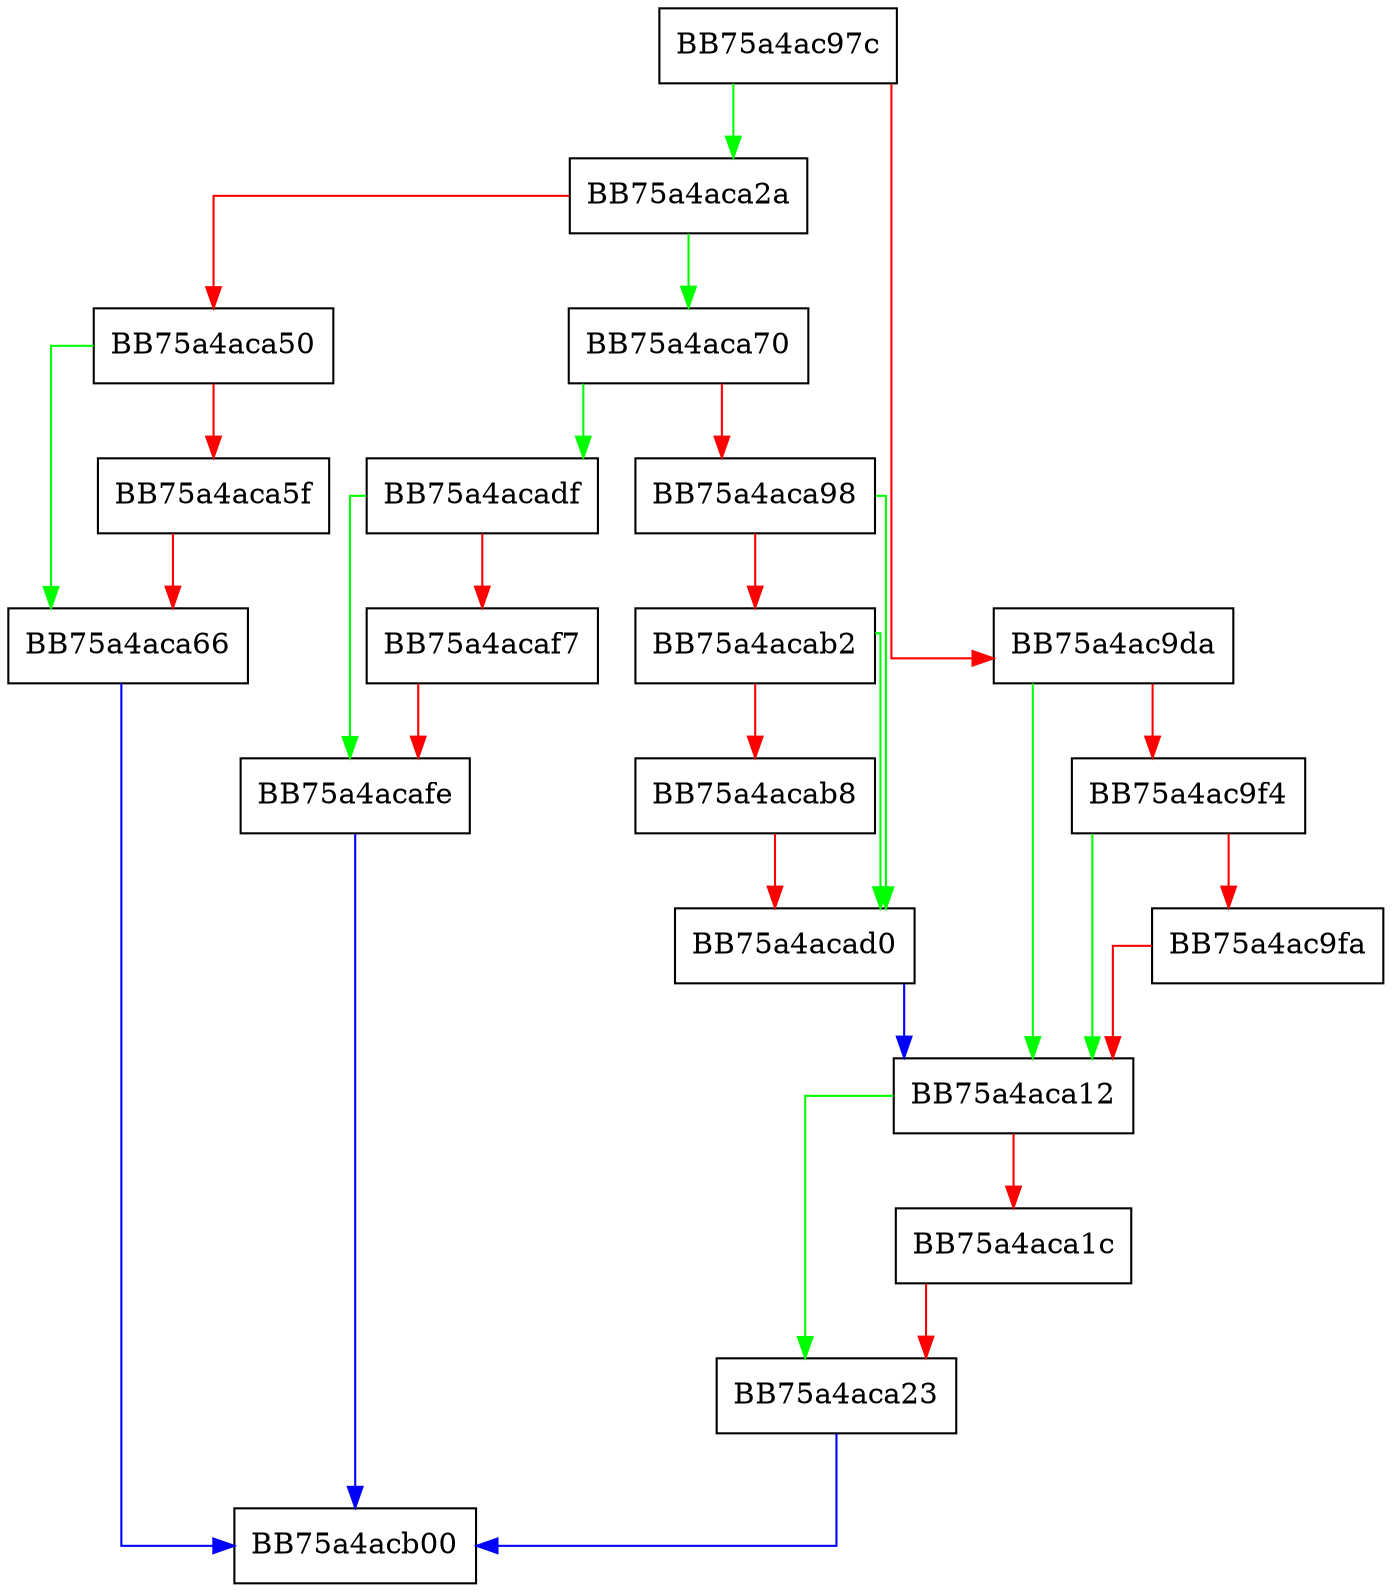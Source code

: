 digraph WarmWindowsCatalog {
  node [shape="box"];
  graph [splines=ortho];
  BB75a4ac97c -> BB75a4aca2a [color="green"];
  BB75a4ac97c -> BB75a4ac9da [color="red"];
  BB75a4ac9da -> BB75a4aca12 [color="green"];
  BB75a4ac9da -> BB75a4ac9f4 [color="red"];
  BB75a4ac9f4 -> BB75a4aca12 [color="green"];
  BB75a4ac9f4 -> BB75a4ac9fa [color="red"];
  BB75a4ac9fa -> BB75a4aca12 [color="red"];
  BB75a4aca12 -> BB75a4aca23 [color="green"];
  BB75a4aca12 -> BB75a4aca1c [color="red"];
  BB75a4aca1c -> BB75a4aca23 [color="red"];
  BB75a4aca23 -> BB75a4acb00 [color="blue"];
  BB75a4aca2a -> BB75a4aca70 [color="green"];
  BB75a4aca2a -> BB75a4aca50 [color="red"];
  BB75a4aca50 -> BB75a4aca66 [color="green"];
  BB75a4aca50 -> BB75a4aca5f [color="red"];
  BB75a4aca5f -> BB75a4aca66 [color="red"];
  BB75a4aca66 -> BB75a4acb00 [color="blue"];
  BB75a4aca70 -> BB75a4acadf [color="green"];
  BB75a4aca70 -> BB75a4aca98 [color="red"];
  BB75a4aca98 -> BB75a4acad0 [color="green"];
  BB75a4aca98 -> BB75a4acab2 [color="red"];
  BB75a4acab2 -> BB75a4acad0 [color="green"];
  BB75a4acab2 -> BB75a4acab8 [color="red"];
  BB75a4acab8 -> BB75a4acad0 [color="red"];
  BB75a4acad0 -> BB75a4aca12 [color="blue"];
  BB75a4acadf -> BB75a4acafe [color="green"];
  BB75a4acadf -> BB75a4acaf7 [color="red"];
  BB75a4acaf7 -> BB75a4acafe [color="red"];
  BB75a4acafe -> BB75a4acb00 [color="blue"];
}